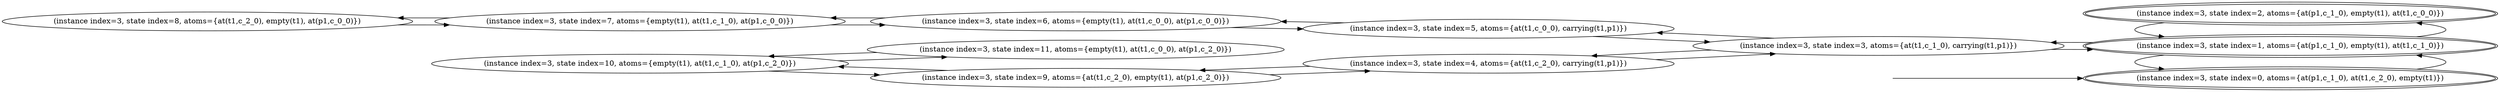 digraph {
rankdir="LR"
s8[label="(instance index=3, state index=8, atoms={at(t1,c_2_0), empty(t1), at(p1,c_0_0)})"]
s11[label="(instance index=3, state index=11, atoms={empty(t1), at(t1,c_0_0), at(p1,c_2_0)})"]
s7[label="(instance index=3, state index=7, atoms={empty(t1), at(t1,c_1_0), at(p1,c_0_0)})"]
s10[label="(instance index=3, state index=10, atoms={empty(t1), at(t1,c_1_0), at(p1,c_2_0)})"]
s6[label="(instance index=3, state index=6, atoms={empty(t1), at(t1,c_0_0), at(p1,c_0_0)})"]
s9[label="(instance index=3, state index=9, atoms={at(t1,c_2_0), empty(t1), at(p1,c_2_0)})"]
s5[label="(instance index=3, state index=5, atoms={at(t1,c_0_0), carrying(t1,p1)})"]
s4[label="(instance index=3, state index=4, atoms={at(t1,c_2_0), carrying(t1,p1)})"]
s3[label="(instance index=3, state index=3, atoms={at(t1,c_1_0), carrying(t1,p1)})"]
s0[peripheries=2,label="(instance index=3, state index=0, atoms={at(p1,c_1_0), at(t1,c_2_0), empty(t1)})"]
s1[peripheries=2,label="(instance index=3, state index=1, atoms={at(p1,c_1_0), empty(t1), at(t1,c_1_0)})"]
s2[peripheries=2,label="(instance index=3, state index=2, atoms={at(p1,c_1_0), empty(t1), at(t1,c_0_0)})"]
Dangling [ label = "", style = invis ]
{ rank = same; Dangling }
Dangling -> s0
{ rank = same; s0}
{ rank = same; s7,s10}
{ rank = same; s6,s9}
{ rank = same; s5,s4}
{ rank = same; s3}
{ rank = same; s0,s1,s2}
{
s8->s7
s11->s10
}
{
s7->s6
s7->s8
s10->s11
s10->s9
}
{
s6->s7
s6->s5
s9->s4
s9->s10
}
{
s5->s6
s5->s3
s4->s3
s4->s9
}
{
s3->s5
s3->s4
s3->s1
}
{
s0->s1
s1->s2
s1->s3
s1->s0
s2->s1
}
}
